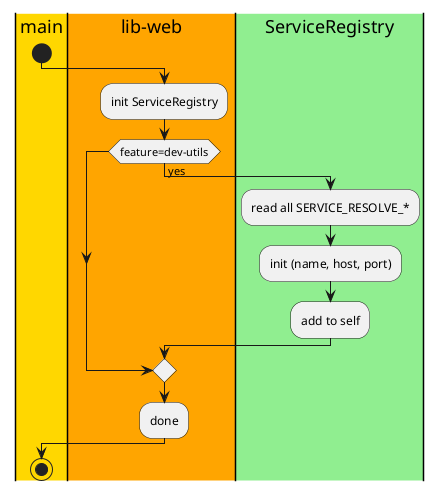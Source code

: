 @startuml
|#gold|main|
|#orange|lib-web|
|#lightgreen|ServiceRegistry|

|main|
start

|lib-web|
:init ServiceRegistry;
if (feature=dev-utils) then (yes)

|ServiceRegistry|
:read all SERVICE_RESOLVE_*;
:init (name, host, port);
:add to self;
endif

|lib-web|
:done;

|main|
stop

@enduml